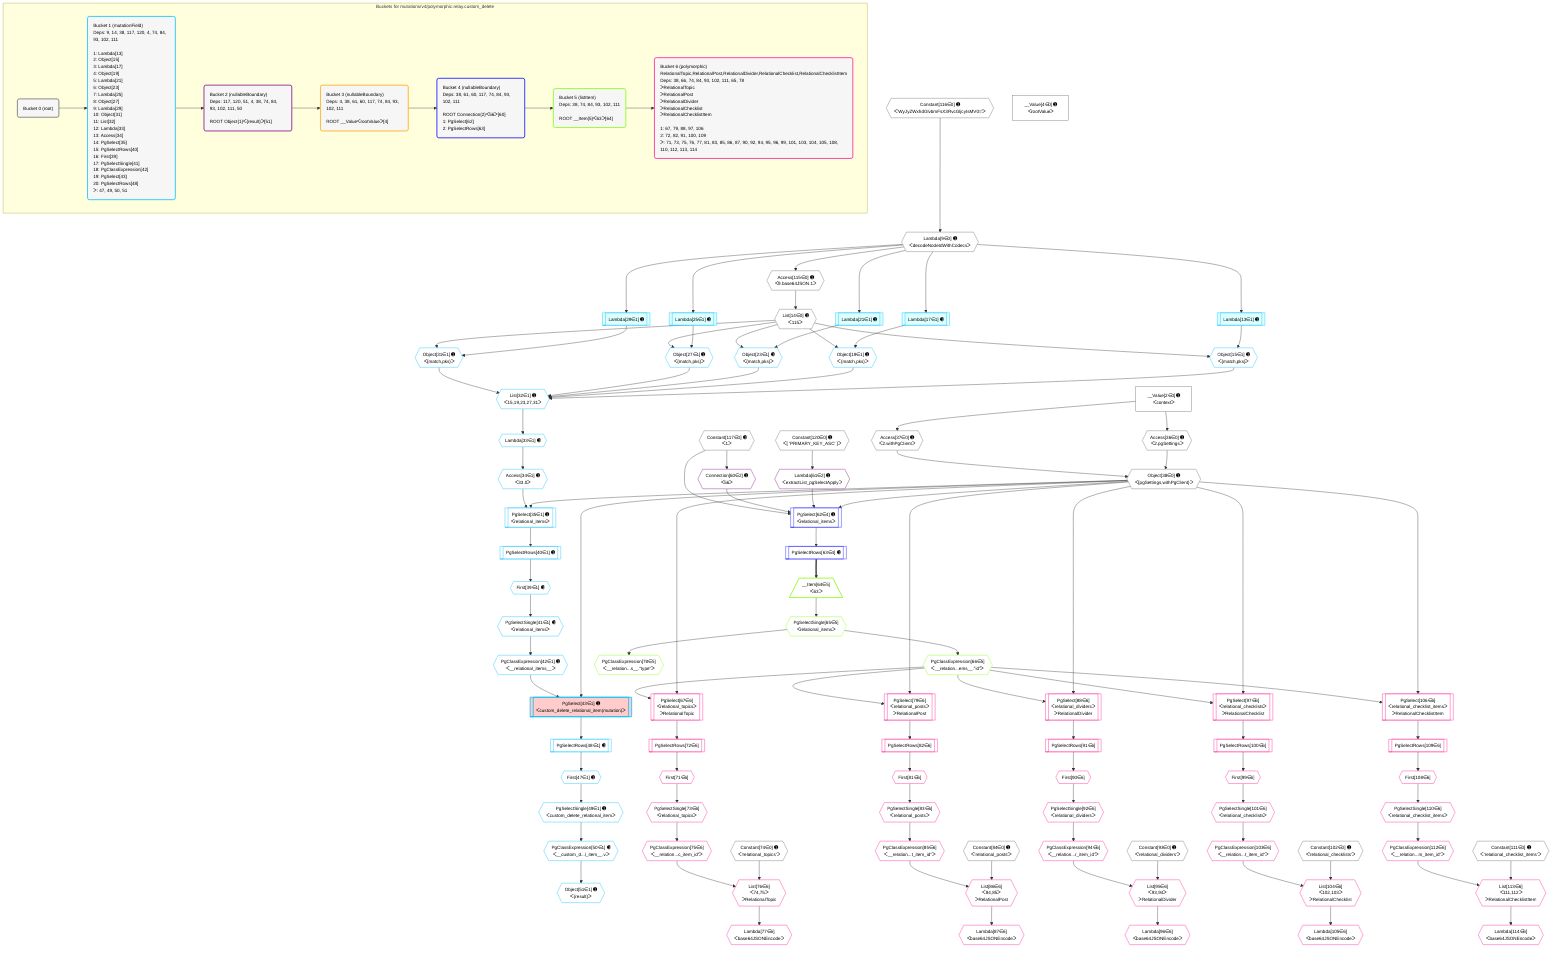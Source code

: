 %%{init: {'themeVariables': { 'fontSize': '12px'}}}%%
graph TD
    classDef path fill:#eee,stroke:#000,color:#000
    classDef plan fill:#fff,stroke-width:1px,color:#000
    classDef itemplan fill:#fff,stroke-width:2px,color:#000
    classDef unbatchedplan fill:#dff,stroke-width:1px,color:#000
    classDef sideeffectplan fill:#fcc,stroke-width:2px,color:#000
    classDef bucket fill:#f6f6f6,color:#000,stroke-width:2px,text-align:left


    %% plan dependencies
    Object38{{"Object[38∈0] ➊<br />ᐸ{pgSettings,withPgClient}ᐳ"}}:::plan
    Access36{{"Access[36∈0] ➊<br />ᐸ2.pgSettingsᐳ"}}:::plan
    Access37{{"Access[37∈0] ➊<br />ᐸ2.withPgClientᐳ"}}:::plan
    Access36 & Access37 --> Object38
    Lambda9{{"Lambda[9∈0] ➊<br />ᐸdecodeNodeIdWithCodecsᐳ"}}:::plan
    Constant116{{"Constant[116∈0] ➊<br />ᐸ'WyJyZWxhdGlvbmFsX3RvcGljcyIsMV0='ᐳ"}}:::plan
    Constant116 --> Lambda9
    List14{{"List[14∈0] ➊<br />ᐸ115ᐳ"}}:::plan
    Access115{{"Access[115∈0] ➊<br />ᐸ9.base64JSON.1ᐳ"}}:::plan
    Access115 --> List14
    __Value2["__Value[2∈0] ➊<br />ᐸcontextᐳ"]:::plan
    __Value2 --> Access36
    __Value2 --> Access37
    Lambda9 --> Access115
    __Value4["__Value[4∈0] ➊<br />ᐸrootValueᐳ"]:::plan
    Constant74{{"Constant[74∈0] ➊<br />ᐸ'relational_topics'ᐳ"}}:::plan
    Constant84{{"Constant[84∈0] ➊<br />ᐸ'relational_posts'ᐳ"}}:::plan
    Constant93{{"Constant[93∈0] ➊<br />ᐸ'relational_dividers'ᐳ"}}:::plan
    Constant102{{"Constant[102∈0] ➊<br />ᐸ'relational_checklists'ᐳ"}}:::plan
    Constant111{{"Constant[111∈0] ➊<br />ᐸ'relational_checklist_items'ᐳ"}}:::plan
    Constant117{{"Constant[117∈0] ➊<br />ᐸ1ᐳ"}}:::plan
    Constant120{{"Constant[120∈0] ➊<br />ᐸ[ 'PRIMARY_KEY_ASC' ]ᐳ"}}:::plan
    List32{{"List[32∈1] ➊<br />ᐸ15,19,23,27,31ᐳ"}}:::plan
    Object15{{"Object[15∈1] ➊<br />ᐸ{match,pks}ᐳ"}}:::plan
    Object19{{"Object[19∈1] ➊<br />ᐸ{match,pks}ᐳ"}}:::plan
    Object23{{"Object[23∈1] ➊<br />ᐸ{match,pks}ᐳ"}}:::plan
    Object27{{"Object[27∈1] ➊<br />ᐸ{match,pks}ᐳ"}}:::plan
    Object31{{"Object[31∈1] ➊<br />ᐸ{match,pks}ᐳ"}}:::plan
    Object15 & Object19 & Object23 & Object27 & Object31 --> List32
    Lambda13[["Lambda[13∈1] ➊"]]:::unbatchedplan
    Lambda13 & List14 --> Object15
    Lambda17[["Lambda[17∈1] ➊"]]:::unbatchedplan
    Lambda17 & List14 --> Object19
    Lambda21[["Lambda[21∈1] ➊"]]:::unbatchedplan
    Lambda21 & List14 --> Object23
    Lambda25[["Lambda[25∈1] ➊"]]:::unbatchedplan
    Lambda25 & List14 --> Object27
    Lambda29[["Lambda[29∈1] ➊"]]:::unbatchedplan
    Lambda29 & List14 --> Object31
    PgSelect35[["PgSelect[35∈1] ➊<br />ᐸrelational_itemsᐳ"]]:::plan
    Access34{{"Access[34∈1] ➊<br />ᐸ33.0ᐳ"}}:::plan
    Object38 & Access34 --> PgSelect35
    PgSelect43[["PgSelect[43∈1] ➊<br />ᐸcustom_delete_relational_item(mutation)ᐳ"]]:::sideeffectplan
    PgClassExpression42{{"PgClassExpression[42∈1] ➊<br />ᐸ__relational_items__ᐳ"}}:::plan
    Object38 & PgClassExpression42 --> PgSelect43
    Lambda9 --> Lambda13
    Lambda9 --> Lambda17
    Lambda9 --> Lambda21
    Lambda9 --> Lambda25
    Lambda9 --> Lambda29
    Lambda33{{"Lambda[33∈1] ➊"}}:::plan
    List32 --> Lambda33
    Lambda33 --> Access34
    First39{{"First[39∈1] ➊"}}:::plan
    PgSelectRows40[["PgSelectRows[40∈1] ➊"]]:::plan
    PgSelectRows40 --> First39
    PgSelect35 --> PgSelectRows40
    PgSelectSingle41{{"PgSelectSingle[41∈1] ➊<br />ᐸrelational_itemsᐳ"}}:::plan
    First39 --> PgSelectSingle41
    PgSelectSingle41 --> PgClassExpression42
    First47{{"First[47∈1] ➊"}}:::plan
    PgSelectRows48[["PgSelectRows[48∈1] ➊"]]:::plan
    PgSelectRows48 --> First47
    PgSelect43 --> PgSelectRows48
    PgSelectSingle49{{"PgSelectSingle[49∈1] ➊<br />ᐸcustom_delete_relational_itemᐳ"}}:::plan
    First47 --> PgSelectSingle49
    PgClassExpression50{{"PgClassExpression[50∈1] ➊<br />ᐸ__custom_d...l_item__.vᐳ"}}:::plan
    PgSelectSingle49 --> PgClassExpression50
    Object51{{"Object[51∈1] ➊<br />ᐸ{result}ᐳ"}}:::plan
    PgClassExpression50 --> Object51
    Connection60{{"Connection[60∈2] ➊<br />ᐸ56ᐳ"}}:::plan
    Constant117 --> Connection60
    Lambda61{{"Lambda[61∈2] ➊<br />ᐸextractList_pgSelectApplyᐳ"}}:::plan
    Constant120 --> Lambda61
    PgSelect62[["PgSelect[62∈4] ➊<br />ᐸrelational_itemsᐳ"]]:::plan
    Object38 & Lambda61 & Connection60 & Constant117 --> PgSelect62
    PgSelectRows63[["PgSelectRows[63∈4] ➊"]]:::plan
    PgSelect62 --> PgSelectRows63
    __Item64[/"__Item[64∈5]<br />ᐸ63ᐳ"\]:::itemplan
    PgSelectRows63 ==> __Item64
    PgSelectSingle65{{"PgSelectSingle[65∈5]<br />ᐸrelational_itemsᐳ"}}:::plan
    __Item64 --> PgSelectSingle65
    PgClassExpression66{{"PgClassExpression[66∈5]<br />ᐸ__relation...ems__.”id”ᐳ"}}:::plan
    PgSelectSingle65 --> PgClassExpression66
    PgClassExpression78{{"PgClassExpression[78∈5]<br />ᐸ__relation...s__.”type”ᐳ"}}:::plan
    PgSelectSingle65 --> PgClassExpression78
    PgSelect67[["PgSelect[67∈6]<br />ᐸrelational_topicsᐳ<br />ᐳRelationalTopic"]]:::plan
    Object38 & PgClassExpression66 --> PgSelect67
    List76{{"List[76∈6]<br />ᐸ74,75ᐳ<br />ᐳRelationalTopic"}}:::plan
    PgClassExpression75{{"PgClassExpression[75∈6]<br />ᐸ__relation...c_item_id”ᐳ"}}:::plan
    Constant74 & PgClassExpression75 --> List76
    PgSelect79[["PgSelect[79∈6]<br />ᐸrelational_postsᐳ<br />ᐳRelationalPost"]]:::plan
    Object38 & PgClassExpression66 --> PgSelect79
    List86{{"List[86∈6]<br />ᐸ84,85ᐳ<br />ᐳRelationalPost"}}:::plan
    PgClassExpression85{{"PgClassExpression[85∈6]<br />ᐸ__relation...t_item_id”ᐳ"}}:::plan
    Constant84 & PgClassExpression85 --> List86
    PgSelect88[["PgSelect[88∈6]<br />ᐸrelational_dividersᐳ<br />ᐳRelationalDivider"]]:::plan
    Object38 & PgClassExpression66 --> PgSelect88
    List95{{"List[95∈6]<br />ᐸ93,94ᐳ<br />ᐳRelationalDivider"}}:::plan
    PgClassExpression94{{"PgClassExpression[94∈6]<br />ᐸ__relation...r_item_id”ᐳ"}}:::plan
    Constant93 & PgClassExpression94 --> List95
    PgSelect97[["PgSelect[97∈6]<br />ᐸrelational_checklistsᐳ<br />ᐳRelationalChecklist"]]:::plan
    Object38 & PgClassExpression66 --> PgSelect97
    List104{{"List[104∈6]<br />ᐸ102,103ᐳ<br />ᐳRelationalChecklist"}}:::plan
    PgClassExpression103{{"PgClassExpression[103∈6]<br />ᐸ__relation...t_item_id”ᐳ"}}:::plan
    Constant102 & PgClassExpression103 --> List104
    PgSelect106[["PgSelect[106∈6]<br />ᐸrelational_checklist_itemsᐳ<br />ᐳRelationalChecklistItem"]]:::plan
    Object38 & PgClassExpression66 --> PgSelect106
    List113{{"List[113∈6]<br />ᐸ111,112ᐳ<br />ᐳRelationalChecklistItem"}}:::plan
    PgClassExpression112{{"PgClassExpression[112∈6]<br />ᐸ__relation...m_item_id”ᐳ"}}:::plan
    Constant111 & PgClassExpression112 --> List113
    First71{{"First[71∈6]"}}:::plan
    PgSelectRows72[["PgSelectRows[72∈6]"]]:::plan
    PgSelectRows72 --> First71
    PgSelect67 --> PgSelectRows72
    PgSelectSingle73{{"PgSelectSingle[73∈6]<br />ᐸrelational_topicsᐳ"}}:::plan
    First71 --> PgSelectSingle73
    PgSelectSingle73 --> PgClassExpression75
    Lambda77{{"Lambda[77∈6]<br />ᐸbase64JSONEncodeᐳ"}}:::plan
    List76 --> Lambda77
    First81{{"First[81∈6]"}}:::plan
    PgSelectRows82[["PgSelectRows[82∈6]"]]:::plan
    PgSelectRows82 --> First81
    PgSelect79 --> PgSelectRows82
    PgSelectSingle83{{"PgSelectSingle[83∈6]<br />ᐸrelational_postsᐳ"}}:::plan
    First81 --> PgSelectSingle83
    PgSelectSingle83 --> PgClassExpression85
    Lambda87{{"Lambda[87∈6]<br />ᐸbase64JSONEncodeᐳ"}}:::plan
    List86 --> Lambda87
    First90{{"First[90∈6]"}}:::plan
    PgSelectRows91[["PgSelectRows[91∈6]"]]:::plan
    PgSelectRows91 --> First90
    PgSelect88 --> PgSelectRows91
    PgSelectSingle92{{"PgSelectSingle[92∈6]<br />ᐸrelational_dividersᐳ"}}:::plan
    First90 --> PgSelectSingle92
    PgSelectSingle92 --> PgClassExpression94
    Lambda96{{"Lambda[96∈6]<br />ᐸbase64JSONEncodeᐳ"}}:::plan
    List95 --> Lambda96
    First99{{"First[99∈6]"}}:::plan
    PgSelectRows100[["PgSelectRows[100∈6]"]]:::plan
    PgSelectRows100 --> First99
    PgSelect97 --> PgSelectRows100
    PgSelectSingle101{{"PgSelectSingle[101∈6]<br />ᐸrelational_checklistsᐳ"}}:::plan
    First99 --> PgSelectSingle101
    PgSelectSingle101 --> PgClassExpression103
    Lambda105{{"Lambda[105∈6]<br />ᐸbase64JSONEncodeᐳ"}}:::plan
    List104 --> Lambda105
    First108{{"First[108∈6]"}}:::plan
    PgSelectRows109[["PgSelectRows[109∈6]"]]:::plan
    PgSelectRows109 --> First108
    PgSelect106 --> PgSelectRows109
    PgSelectSingle110{{"PgSelectSingle[110∈6]<br />ᐸrelational_checklist_itemsᐳ"}}:::plan
    First108 --> PgSelectSingle110
    PgSelectSingle110 --> PgClassExpression112
    Lambda114{{"Lambda[114∈6]<br />ᐸbase64JSONEncodeᐳ"}}:::plan
    List113 --> Lambda114

    %% define steps

    subgraph "Buckets for mutations/v4/polymorphic.relay.custom_delete"
    Bucket0("Bucket 0 (root)"):::bucket
    classDef bucket0 stroke:#696969
    class Bucket0,__Value2,__Value4,Lambda9,List14,Access36,Access37,Object38,Constant74,Constant84,Constant93,Constant102,Constant111,Access115,Constant116,Constant117,Constant120 bucket0
    Bucket1("Bucket 1 (mutationField)<br />Deps: 9, 14, 38, 117, 120, 4, 74, 84, 93, 102, 111<br /><br />1: Lambda[13]<br />2: Object[15]<br />3: Lambda[17]<br />4: Object[19]<br />5: Lambda[21]<br />6: Object[23]<br />7: Lambda[25]<br />8: Object[27]<br />9: Lambda[29]<br />10: Object[31]<br />11: List[32]<br />12: Lambda[33]<br />13: Access[34]<br />14: PgSelect[35]<br />15: PgSelectRows[40]<br />16: First[39]<br />17: PgSelectSingle[41]<br />18: PgClassExpression[42]<br />19: PgSelect[43]<br />20: PgSelectRows[48]<br />ᐳ: 47, 49, 50, 51"):::bucket
    classDef bucket1 stroke:#00bfff
    class Bucket1,Lambda13,Object15,Lambda17,Object19,Lambda21,Object23,Lambda25,Object27,Lambda29,Object31,List32,Lambda33,Access34,PgSelect35,First39,PgSelectRows40,PgSelectSingle41,PgClassExpression42,PgSelect43,First47,PgSelectRows48,PgSelectSingle49,PgClassExpression50,Object51 bucket1
    Bucket2("Bucket 2 (nullableBoundary)<br />Deps: 117, 120, 51, 4, 38, 74, 84, 93, 102, 111, 50<br /><br />ROOT Object{1}ᐸ{result}ᐳ[51]"):::bucket
    classDef bucket2 stroke:#7f007f
    class Bucket2,Connection60,Lambda61 bucket2
    Bucket3("Bucket 3 (nullableBoundary)<br />Deps: 4, 38, 61, 60, 117, 74, 84, 93, 102, 111<br /><br />ROOT __ValueᐸrootValueᐳ[4]"):::bucket
    classDef bucket3 stroke:#ffa500
    class Bucket3 bucket3
    Bucket4("Bucket 4 (nullableBoundary)<br />Deps: 38, 61, 60, 117, 74, 84, 93, 102, 111<br /><br />ROOT Connection{2}ᐸ56ᐳ[60]<br />1: PgSelect[62]<br />2: PgSelectRows[63]"):::bucket
    classDef bucket4 stroke:#0000ff
    class Bucket4,PgSelect62,PgSelectRows63 bucket4
    Bucket5("Bucket 5 (listItem)<br />Deps: 38, 74, 84, 93, 102, 111<br /><br />ROOT __Item{5}ᐸ63ᐳ[64]"):::bucket
    classDef bucket5 stroke:#7fff00
    class Bucket5,__Item64,PgSelectSingle65,PgClassExpression66,PgClassExpression78 bucket5
    Bucket6("Bucket 6 (polymorphic)<br />RelationalTopic,RelationalPost,RelationalDivider,RelationalChecklist,RelationalChecklistItem<br />Deps: 38, 66, 74, 84, 93, 102, 111, 65, 78<br />ᐳRelationalTopic<br />ᐳRelationalPost<br />ᐳRelationalDivider<br />ᐳRelationalChecklist<br />ᐳRelationalChecklistItem<br /><br />1: 67, 79, 88, 97, 106<br />2: 72, 82, 91, 100, 109<br />ᐳ: 71, 73, 75, 76, 77, 81, 83, 85, 86, 87, 90, 92, 94, 95, 96, 99, 101, 103, 104, 105, 108, 110, 112, 113, 114"):::bucket
    classDef bucket6 stroke:#ff1493
    class Bucket6,PgSelect67,First71,PgSelectRows72,PgSelectSingle73,PgClassExpression75,List76,Lambda77,PgSelect79,First81,PgSelectRows82,PgSelectSingle83,PgClassExpression85,List86,Lambda87,PgSelect88,First90,PgSelectRows91,PgSelectSingle92,PgClassExpression94,List95,Lambda96,PgSelect97,First99,PgSelectRows100,PgSelectSingle101,PgClassExpression103,List104,Lambda105,PgSelect106,First108,PgSelectRows109,PgSelectSingle110,PgClassExpression112,List113,Lambda114 bucket6
    Bucket0 --> Bucket1
    Bucket1 --> Bucket2
    Bucket2 --> Bucket3
    Bucket3 --> Bucket4
    Bucket4 --> Bucket5
    Bucket5 --> Bucket6
    end